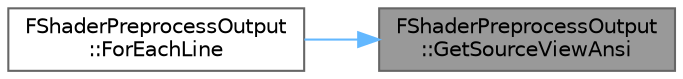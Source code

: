 digraph "FShaderPreprocessOutput::GetSourceViewAnsi"
{
 // INTERACTIVE_SVG=YES
 // LATEX_PDF_SIZE
  bgcolor="transparent";
  edge [fontname=Helvetica,fontsize=10,labelfontname=Helvetica,labelfontsize=10];
  node [fontname=Helvetica,fontsize=10,shape=box,height=0.2,width=0.4];
  rankdir="RL";
  Node1 [id="Node000001",label="FShaderPreprocessOutput\l::GetSourceViewAnsi",height=0.2,width=0.4,color="gray40", fillcolor="grey60", style="filled", fontcolor="black",tooltip=" "];
  Node1 -> Node2 [id="edge1_Node000001_Node000002",dir="back",color="steelblue1",style="solid",tooltip=" "];
  Node2 [id="Node000002",label="FShaderPreprocessOutput\l::ForEachLine",height=0.2,width=0.4,color="grey40", fillcolor="white", style="filled",URL="$d8/d8a/classFShaderPreprocessOutput.html#a9ef2203c391735531d31da4b31bebd3c",tooltip=" "];
}
